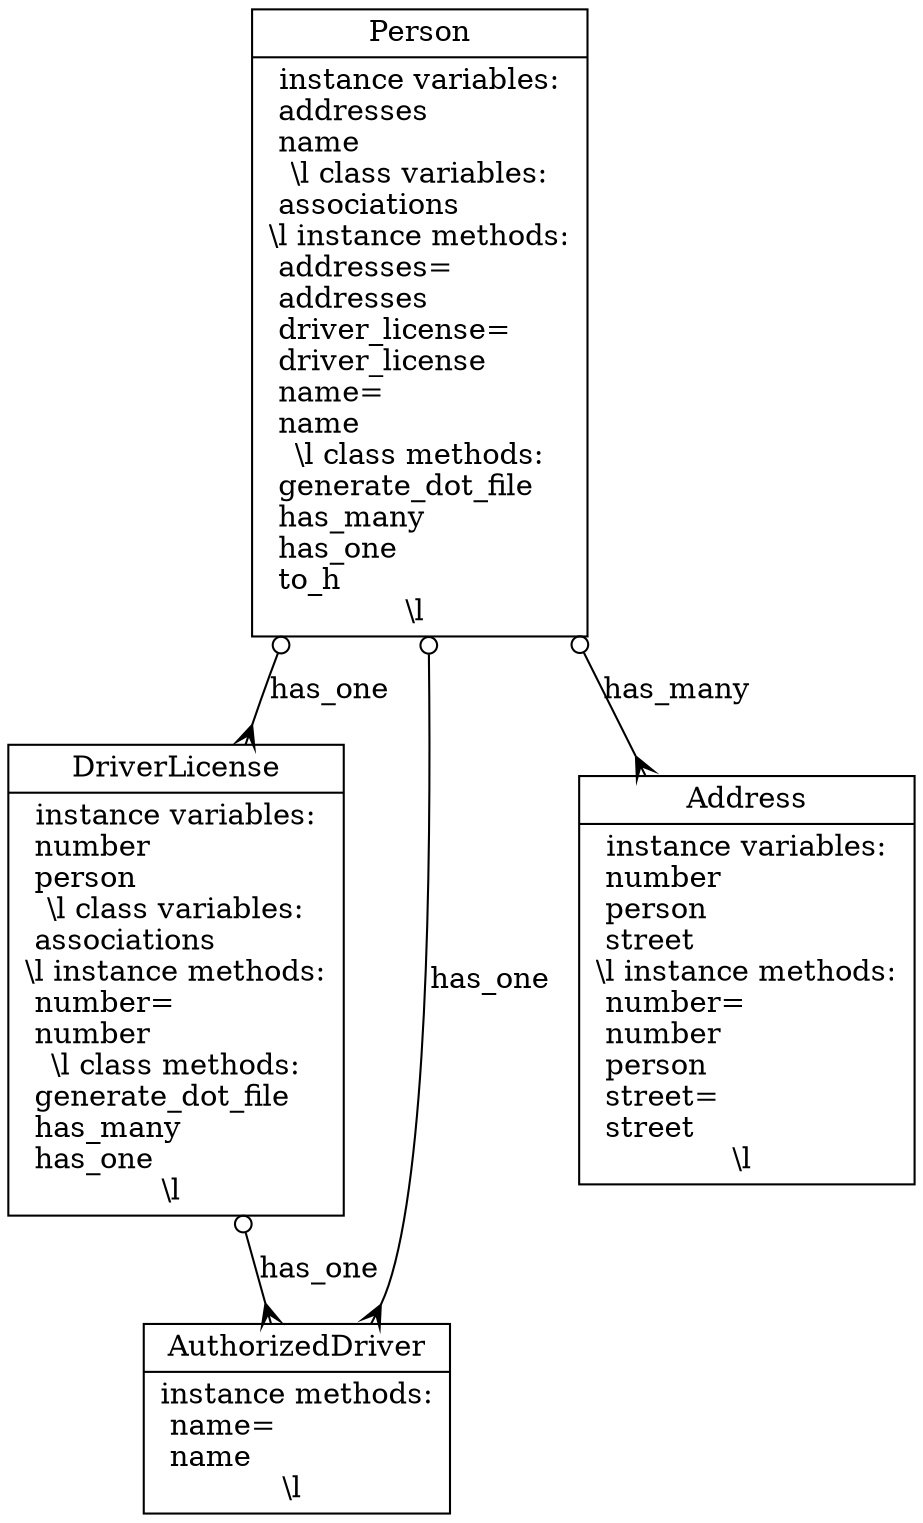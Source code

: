 digraph models_diagram { graph[overlap=false, splines=true] 
 "Person" [shape=record, label="{Person|\ 
instance variables:\n\ addresses\l\ name\l\\l\ 
class variables:\n\ associations\l\\l\ 
instance methods:\n\ addresses=\l\ addresses\l\ driver_license=\l\ driver_license\l\ name=\l\ name\l\\l\ 
class methods:\n\ generate_dot_file\l\ has_many\l\ has_one\l\ to_h\l\\l\ }"] "Person" -> "DriverLicense" [arrowtail=odot, arrowhead=crow, dir=both, label="has_one"] "Person" -> "AuthorizedDriver" [arrowtail=odot, arrowhead=crow, dir=both, label="has_one"] "Person" -> "Address" [arrowtail=odot, arrowhead=crow, dir=both, label="has_many"]
 "DriverLicense" [shape=record, label="{DriverLicense|\ 
instance variables:\n\ number\l\ person\l\\l\ 
class variables:\n\ associations\l\\l\ 
instance methods:\n\ number=\l\ number\l\\l\ 
class methods:\n\ generate_dot_file\l\ has_many\l\ has_one\l\\l\ }"] "DriverLicense" -> "AuthorizedDriver" [arrowtail=odot, arrowhead=crow, dir=both, label="has_one"]
 "AuthorizedDriver" [shape=record, label="{AuthorizedDriver|\ 
instance methods:\n\ name=\l\ name\l\\l\ }"]
 "AuthorizedDriver" [shape=record, label="{AuthorizedDriver|\ 
instance methods:\n\ name=\l\ name\l\\l\ }"]
 "Address" [shape=record, label="{Address|\ 
instance variables:\n\ number\l\ person\l\ street\l\\l\ 
instance methods:\n\ number=\l\ number\l\ person\l\ street=\l\ street\l\\l\ }"] }